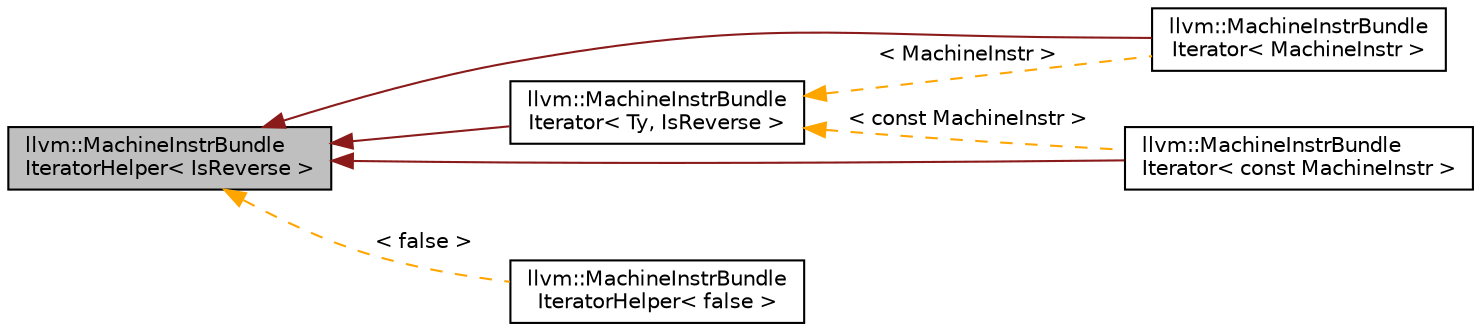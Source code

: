 digraph "llvm::MachineInstrBundleIteratorHelper&lt; IsReverse &gt;"
{
 // LATEX_PDF_SIZE
  bgcolor="transparent";
  edge [fontname="Helvetica",fontsize="10",labelfontname="Helvetica",labelfontsize="10"];
  node [fontname="Helvetica",fontsize="10",shape="box"];
  rankdir="LR";
  Node1 [label="llvm::MachineInstrBundle\lIteratorHelper\< IsReverse \>",height=0.2,width=0.4,color="black", fillcolor="grey75", style="filled", fontcolor="black",tooltip=" "];
  Node1 -> Node2 [dir="back",color="firebrick4",fontsize="10",style="solid",fontname="Helvetica"];
  Node2 [label="llvm::MachineInstrBundle\lIterator\< MachineInstr \>",height=0.2,width=0.4,color="black",URL="$classllvm_1_1MachineInstrBundleIterator.html",tooltip=" "];
  Node1 -> Node3 [dir="back",color="firebrick4",fontsize="10",style="solid",fontname="Helvetica"];
  Node3 [label="llvm::MachineInstrBundle\lIterator\< const MachineInstr \>",height=0.2,width=0.4,color="black",URL="$classllvm_1_1MachineInstrBundleIterator.html",tooltip=" "];
  Node1 -> Node4 [dir="back",color="firebrick4",fontsize="10",style="solid",fontname="Helvetica"];
  Node4 [label="llvm::MachineInstrBundle\lIterator\< Ty, IsReverse \>",height=0.2,width=0.4,color="black",URL="$classllvm_1_1MachineInstrBundleIterator.html",tooltip="MachineBasicBlock iterator that automatically skips over MIs that are inside bundles (i...."];
  Node4 -> Node2 [dir="back",color="orange",fontsize="10",style="dashed",label=" \< MachineInstr \>" ,fontname="Helvetica"];
  Node4 -> Node3 [dir="back",color="orange",fontsize="10",style="dashed",label=" \< const MachineInstr \>" ,fontname="Helvetica"];
  Node1 -> Node5 [dir="back",color="orange",fontsize="10",style="dashed",label=" \< false \>" ,fontname="Helvetica"];
  Node5 [label="llvm::MachineInstrBundle\lIteratorHelper\< false \>",height=0.2,width=0.4,color="black",URL="$structllvm_1_1MachineInstrBundleIteratorHelper.html",tooltip=" "];
}
